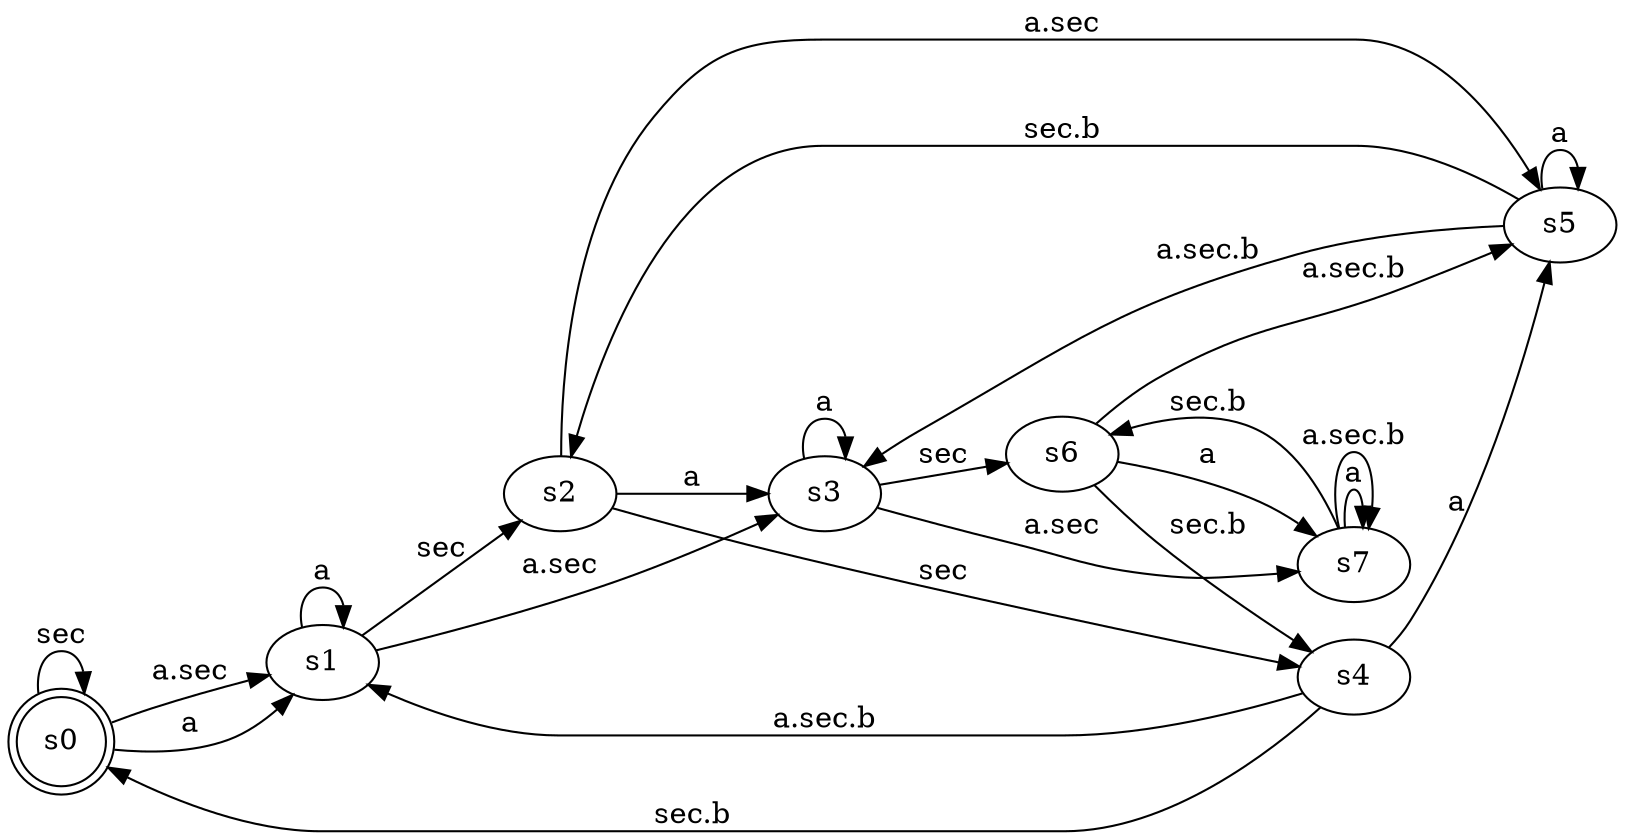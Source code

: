 digraph TernaryDelay3 { 
  rankdir="LR"
  s0 [ shape="doublecircle" ]
  s0->s0 [
    label= "sec"
  ] ;
  s0->s1 [
    label= "a"
  ] ;
  s0->s1 [
    label= "a.sec"
  ] ;
  s1->s1 [
    label= "a"
  ] ;
  s1->s2 [
    label= "sec"
  ] ;
  s1->s3 [
    label= "a.sec"
  ] ;
  s2->s3 [
    label= "a"
  ] ;
  s2->s4 [
    label= "sec"
  ] ;
  s2->s5 [
    label= "a.sec"
  ] ;
  s3->s3 [
    label= "a"
  ] ;
  s3->s6 [
    label= "sec"
  ] ;
  s3->s7 [
    label= "a.sec"
  ] ;
  s4->s5 [
    label= "a"
  ] ;
  s4->s0 [
    label= "sec.b"
  ] ;
  s4->s1 [
    label= "a.sec.b"
  ] ;
  s5->s5 [
    label= "a"
  ] ;
  s5->s2 [
    label= "sec.b"
  ] ;
  s5->s3 [
    label= "a.sec.b"
  ] ;
  s6->s7 [
    label= "a"
  ] ;
  s6->s4 [
    label= "sec.b"
  ] ;
  s6->s5 [
    label= "a.sec.b"
  ] ;
  s7->s7 [
    label= "a"
  ] ;
  s7->s6 [
    label= "sec.b"
  ] ;
  s7->s7 [
    label= "a.sec.b"
  ] ;
}

